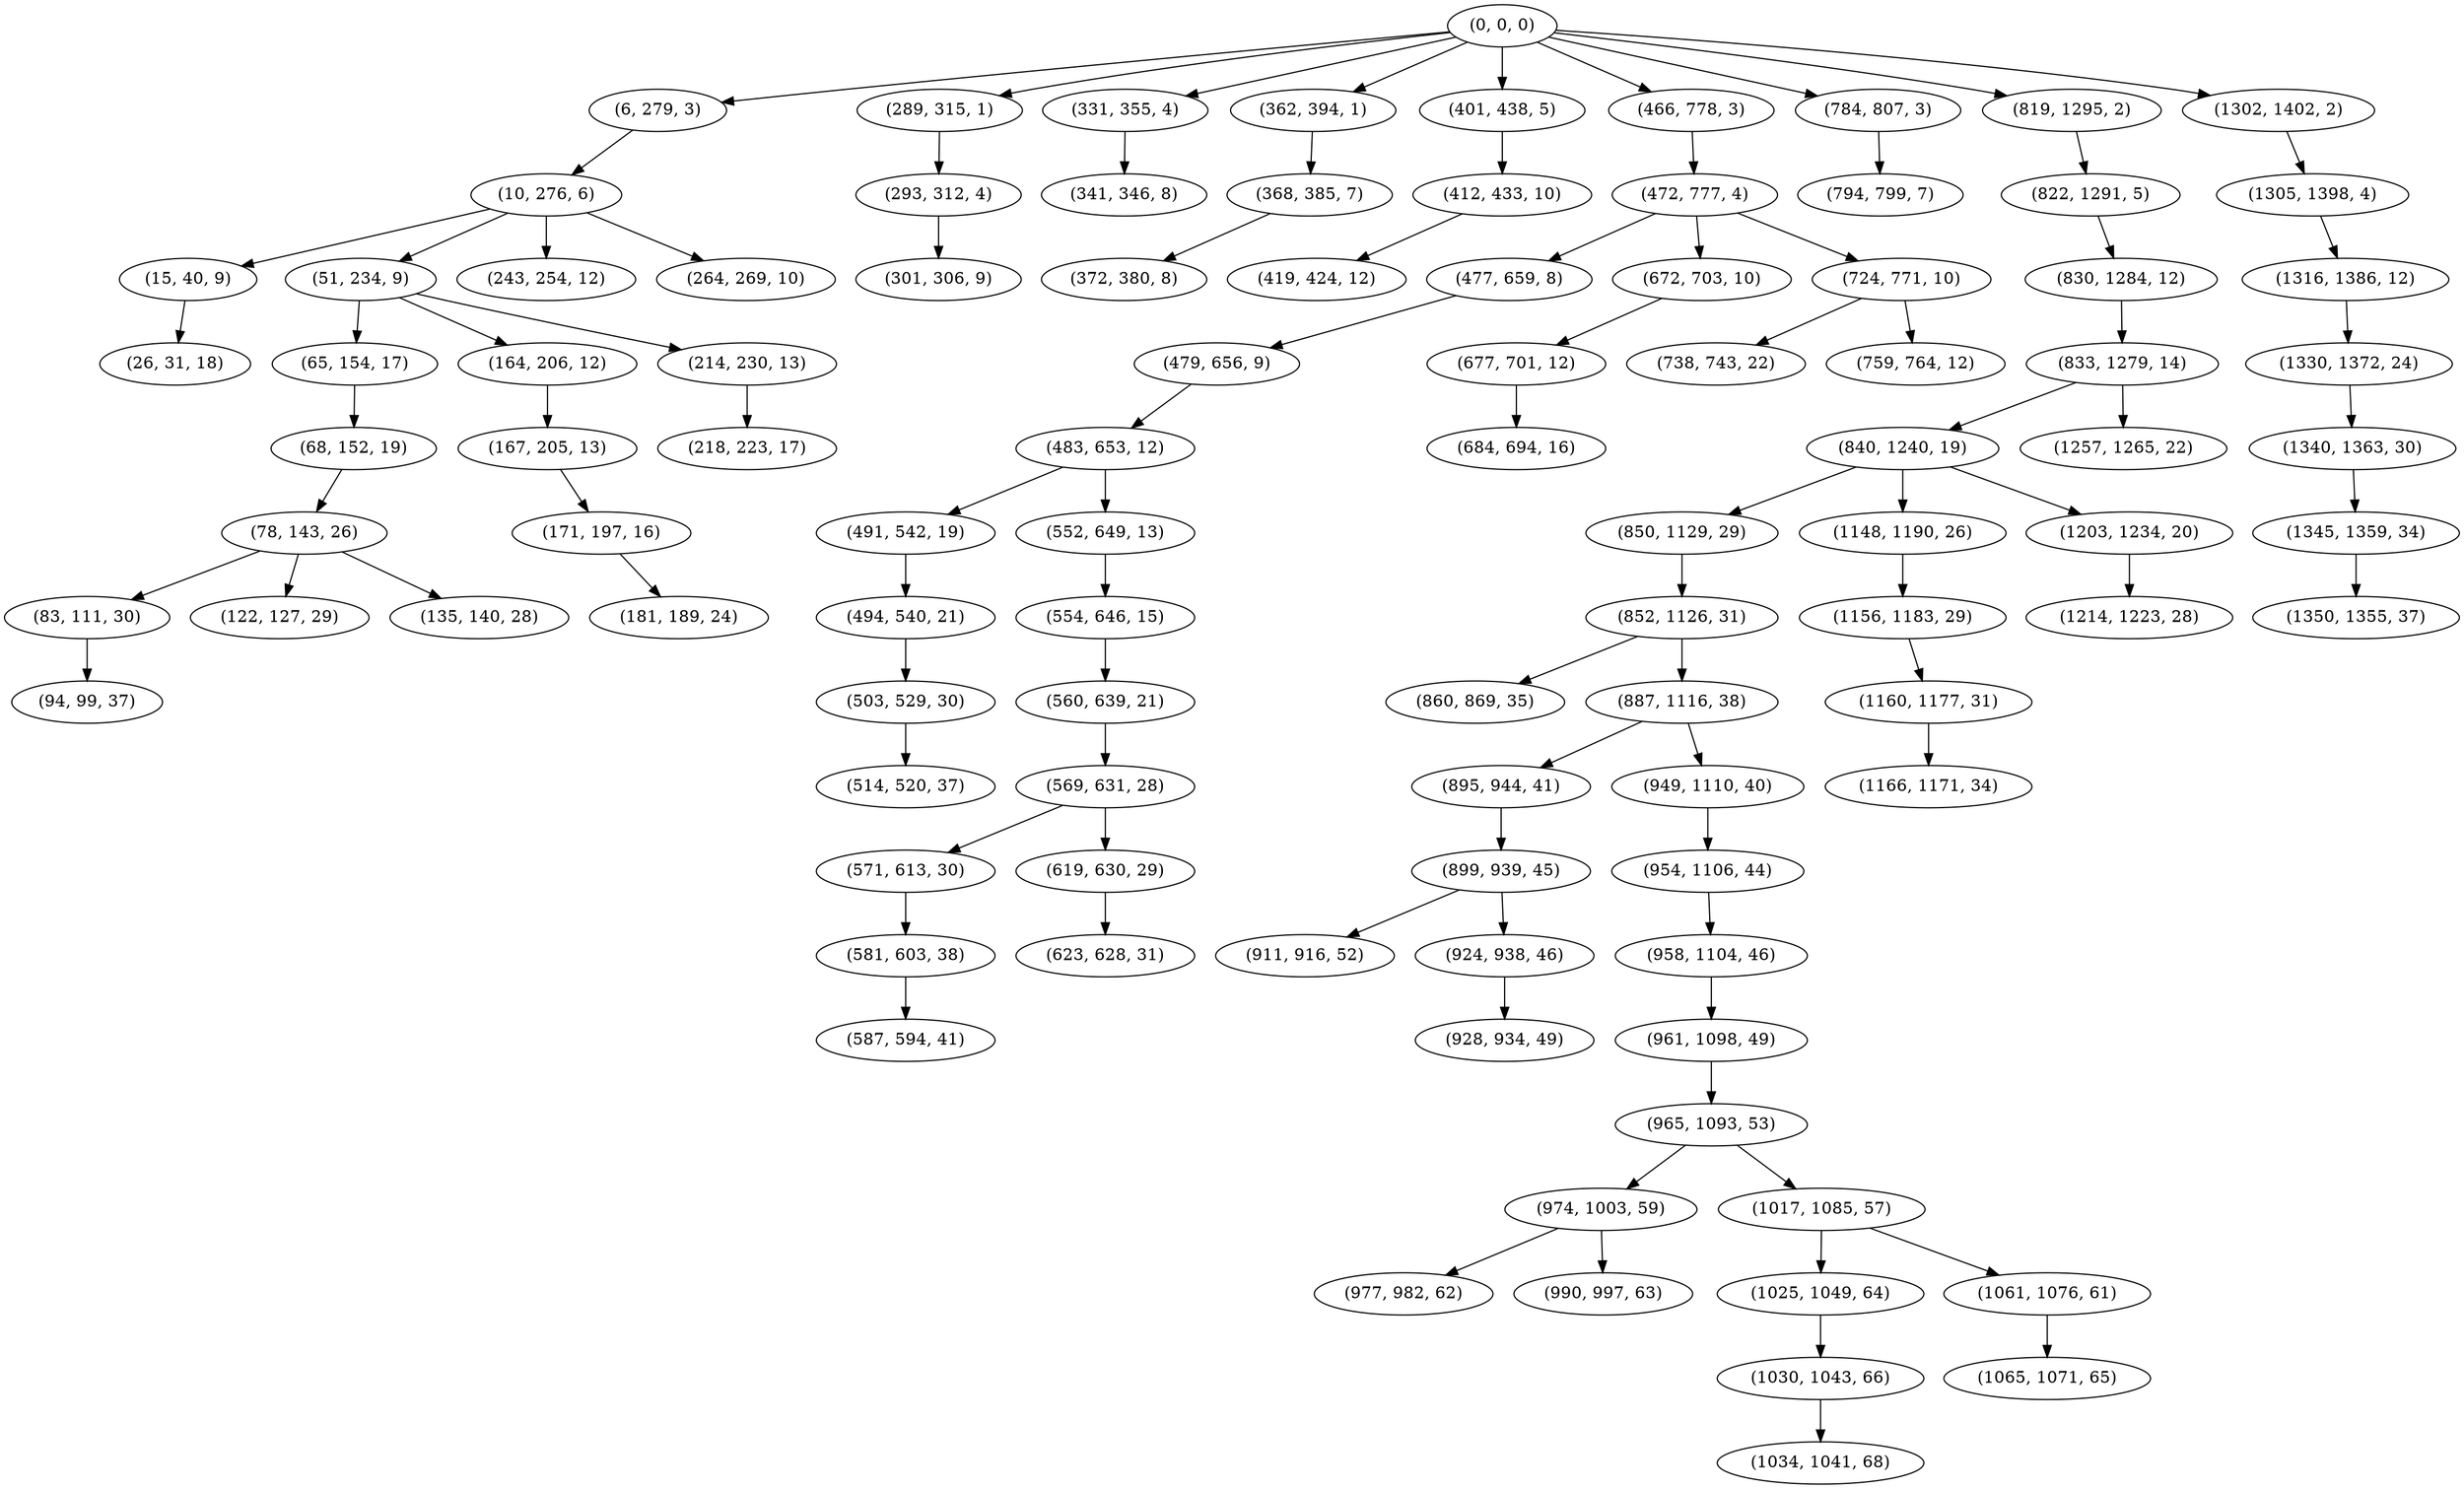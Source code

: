 digraph tree {
    "(0, 0, 0)";
    "(6, 279, 3)";
    "(10, 276, 6)";
    "(15, 40, 9)";
    "(26, 31, 18)";
    "(51, 234, 9)";
    "(65, 154, 17)";
    "(68, 152, 19)";
    "(78, 143, 26)";
    "(83, 111, 30)";
    "(94, 99, 37)";
    "(122, 127, 29)";
    "(135, 140, 28)";
    "(164, 206, 12)";
    "(167, 205, 13)";
    "(171, 197, 16)";
    "(181, 189, 24)";
    "(214, 230, 13)";
    "(218, 223, 17)";
    "(243, 254, 12)";
    "(264, 269, 10)";
    "(289, 315, 1)";
    "(293, 312, 4)";
    "(301, 306, 9)";
    "(331, 355, 4)";
    "(341, 346, 8)";
    "(362, 394, 1)";
    "(368, 385, 7)";
    "(372, 380, 8)";
    "(401, 438, 5)";
    "(412, 433, 10)";
    "(419, 424, 12)";
    "(466, 778, 3)";
    "(472, 777, 4)";
    "(477, 659, 8)";
    "(479, 656, 9)";
    "(483, 653, 12)";
    "(491, 542, 19)";
    "(494, 540, 21)";
    "(503, 529, 30)";
    "(514, 520, 37)";
    "(552, 649, 13)";
    "(554, 646, 15)";
    "(560, 639, 21)";
    "(569, 631, 28)";
    "(571, 613, 30)";
    "(581, 603, 38)";
    "(587, 594, 41)";
    "(619, 630, 29)";
    "(623, 628, 31)";
    "(672, 703, 10)";
    "(677, 701, 12)";
    "(684, 694, 16)";
    "(724, 771, 10)";
    "(738, 743, 22)";
    "(759, 764, 12)";
    "(784, 807, 3)";
    "(794, 799, 7)";
    "(819, 1295, 2)";
    "(822, 1291, 5)";
    "(830, 1284, 12)";
    "(833, 1279, 14)";
    "(840, 1240, 19)";
    "(850, 1129, 29)";
    "(852, 1126, 31)";
    "(860, 869, 35)";
    "(887, 1116, 38)";
    "(895, 944, 41)";
    "(899, 939, 45)";
    "(911, 916, 52)";
    "(924, 938, 46)";
    "(928, 934, 49)";
    "(949, 1110, 40)";
    "(954, 1106, 44)";
    "(958, 1104, 46)";
    "(961, 1098, 49)";
    "(965, 1093, 53)";
    "(974, 1003, 59)";
    "(977, 982, 62)";
    "(990, 997, 63)";
    "(1017, 1085, 57)";
    "(1025, 1049, 64)";
    "(1030, 1043, 66)";
    "(1034, 1041, 68)";
    "(1061, 1076, 61)";
    "(1065, 1071, 65)";
    "(1148, 1190, 26)";
    "(1156, 1183, 29)";
    "(1160, 1177, 31)";
    "(1166, 1171, 34)";
    "(1203, 1234, 20)";
    "(1214, 1223, 28)";
    "(1257, 1265, 22)";
    "(1302, 1402, 2)";
    "(1305, 1398, 4)";
    "(1316, 1386, 12)";
    "(1330, 1372, 24)";
    "(1340, 1363, 30)";
    "(1345, 1359, 34)";
    "(1350, 1355, 37)";
    "(0, 0, 0)" -> "(6, 279, 3)";
    "(0, 0, 0)" -> "(289, 315, 1)";
    "(0, 0, 0)" -> "(331, 355, 4)";
    "(0, 0, 0)" -> "(362, 394, 1)";
    "(0, 0, 0)" -> "(401, 438, 5)";
    "(0, 0, 0)" -> "(466, 778, 3)";
    "(0, 0, 0)" -> "(784, 807, 3)";
    "(0, 0, 0)" -> "(819, 1295, 2)";
    "(0, 0, 0)" -> "(1302, 1402, 2)";
    "(6, 279, 3)" -> "(10, 276, 6)";
    "(10, 276, 6)" -> "(15, 40, 9)";
    "(10, 276, 6)" -> "(51, 234, 9)";
    "(10, 276, 6)" -> "(243, 254, 12)";
    "(10, 276, 6)" -> "(264, 269, 10)";
    "(15, 40, 9)" -> "(26, 31, 18)";
    "(51, 234, 9)" -> "(65, 154, 17)";
    "(51, 234, 9)" -> "(164, 206, 12)";
    "(51, 234, 9)" -> "(214, 230, 13)";
    "(65, 154, 17)" -> "(68, 152, 19)";
    "(68, 152, 19)" -> "(78, 143, 26)";
    "(78, 143, 26)" -> "(83, 111, 30)";
    "(78, 143, 26)" -> "(122, 127, 29)";
    "(78, 143, 26)" -> "(135, 140, 28)";
    "(83, 111, 30)" -> "(94, 99, 37)";
    "(164, 206, 12)" -> "(167, 205, 13)";
    "(167, 205, 13)" -> "(171, 197, 16)";
    "(171, 197, 16)" -> "(181, 189, 24)";
    "(214, 230, 13)" -> "(218, 223, 17)";
    "(289, 315, 1)" -> "(293, 312, 4)";
    "(293, 312, 4)" -> "(301, 306, 9)";
    "(331, 355, 4)" -> "(341, 346, 8)";
    "(362, 394, 1)" -> "(368, 385, 7)";
    "(368, 385, 7)" -> "(372, 380, 8)";
    "(401, 438, 5)" -> "(412, 433, 10)";
    "(412, 433, 10)" -> "(419, 424, 12)";
    "(466, 778, 3)" -> "(472, 777, 4)";
    "(472, 777, 4)" -> "(477, 659, 8)";
    "(472, 777, 4)" -> "(672, 703, 10)";
    "(472, 777, 4)" -> "(724, 771, 10)";
    "(477, 659, 8)" -> "(479, 656, 9)";
    "(479, 656, 9)" -> "(483, 653, 12)";
    "(483, 653, 12)" -> "(491, 542, 19)";
    "(483, 653, 12)" -> "(552, 649, 13)";
    "(491, 542, 19)" -> "(494, 540, 21)";
    "(494, 540, 21)" -> "(503, 529, 30)";
    "(503, 529, 30)" -> "(514, 520, 37)";
    "(552, 649, 13)" -> "(554, 646, 15)";
    "(554, 646, 15)" -> "(560, 639, 21)";
    "(560, 639, 21)" -> "(569, 631, 28)";
    "(569, 631, 28)" -> "(571, 613, 30)";
    "(569, 631, 28)" -> "(619, 630, 29)";
    "(571, 613, 30)" -> "(581, 603, 38)";
    "(581, 603, 38)" -> "(587, 594, 41)";
    "(619, 630, 29)" -> "(623, 628, 31)";
    "(672, 703, 10)" -> "(677, 701, 12)";
    "(677, 701, 12)" -> "(684, 694, 16)";
    "(724, 771, 10)" -> "(738, 743, 22)";
    "(724, 771, 10)" -> "(759, 764, 12)";
    "(784, 807, 3)" -> "(794, 799, 7)";
    "(819, 1295, 2)" -> "(822, 1291, 5)";
    "(822, 1291, 5)" -> "(830, 1284, 12)";
    "(830, 1284, 12)" -> "(833, 1279, 14)";
    "(833, 1279, 14)" -> "(840, 1240, 19)";
    "(833, 1279, 14)" -> "(1257, 1265, 22)";
    "(840, 1240, 19)" -> "(850, 1129, 29)";
    "(840, 1240, 19)" -> "(1148, 1190, 26)";
    "(840, 1240, 19)" -> "(1203, 1234, 20)";
    "(850, 1129, 29)" -> "(852, 1126, 31)";
    "(852, 1126, 31)" -> "(860, 869, 35)";
    "(852, 1126, 31)" -> "(887, 1116, 38)";
    "(887, 1116, 38)" -> "(895, 944, 41)";
    "(887, 1116, 38)" -> "(949, 1110, 40)";
    "(895, 944, 41)" -> "(899, 939, 45)";
    "(899, 939, 45)" -> "(911, 916, 52)";
    "(899, 939, 45)" -> "(924, 938, 46)";
    "(924, 938, 46)" -> "(928, 934, 49)";
    "(949, 1110, 40)" -> "(954, 1106, 44)";
    "(954, 1106, 44)" -> "(958, 1104, 46)";
    "(958, 1104, 46)" -> "(961, 1098, 49)";
    "(961, 1098, 49)" -> "(965, 1093, 53)";
    "(965, 1093, 53)" -> "(974, 1003, 59)";
    "(965, 1093, 53)" -> "(1017, 1085, 57)";
    "(974, 1003, 59)" -> "(977, 982, 62)";
    "(974, 1003, 59)" -> "(990, 997, 63)";
    "(1017, 1085, 57)" -> "(1025, 1049, 64)";
    "(1017, 1085, 57)" -> "(1061, 1076, 61)";
    "(1025, 1049, 64)" -> "(1030, 1043, 66)";
    "(1030, 1043, 66)" -> "(1034, 1041, 68)";
    "(1061, 1076, 61)" -> "(1065, 1071, 65)";
    "(1148, 1190, 26)" -> "(1156, 1183, 29)";
    "(1156, 1183, 29)" -> "(1160, 1177, 31)";
    "(1160, 1177, 31)" -> "(1166, 1171, 34)";
    "(1203, 1234, 20)" -> "(1214, 1223, 28)";
    "(1302, 1402, 2)" -> "(1305, 1398, 4)";
    "(1305, 1398, 4)" -> "(1316, 1386, 12)";
    "(1316, 1386, 12)" -> "(1330, 1372, 24)";
    "(1330, 1372, 24)" -> "(1340, 1363, 30)";
    "(1340, 1363, 30)" -> "(1345, 1359, 34)";
    "(1345, 1359, 34)" -> "(1350, 1355, 37)";
}
